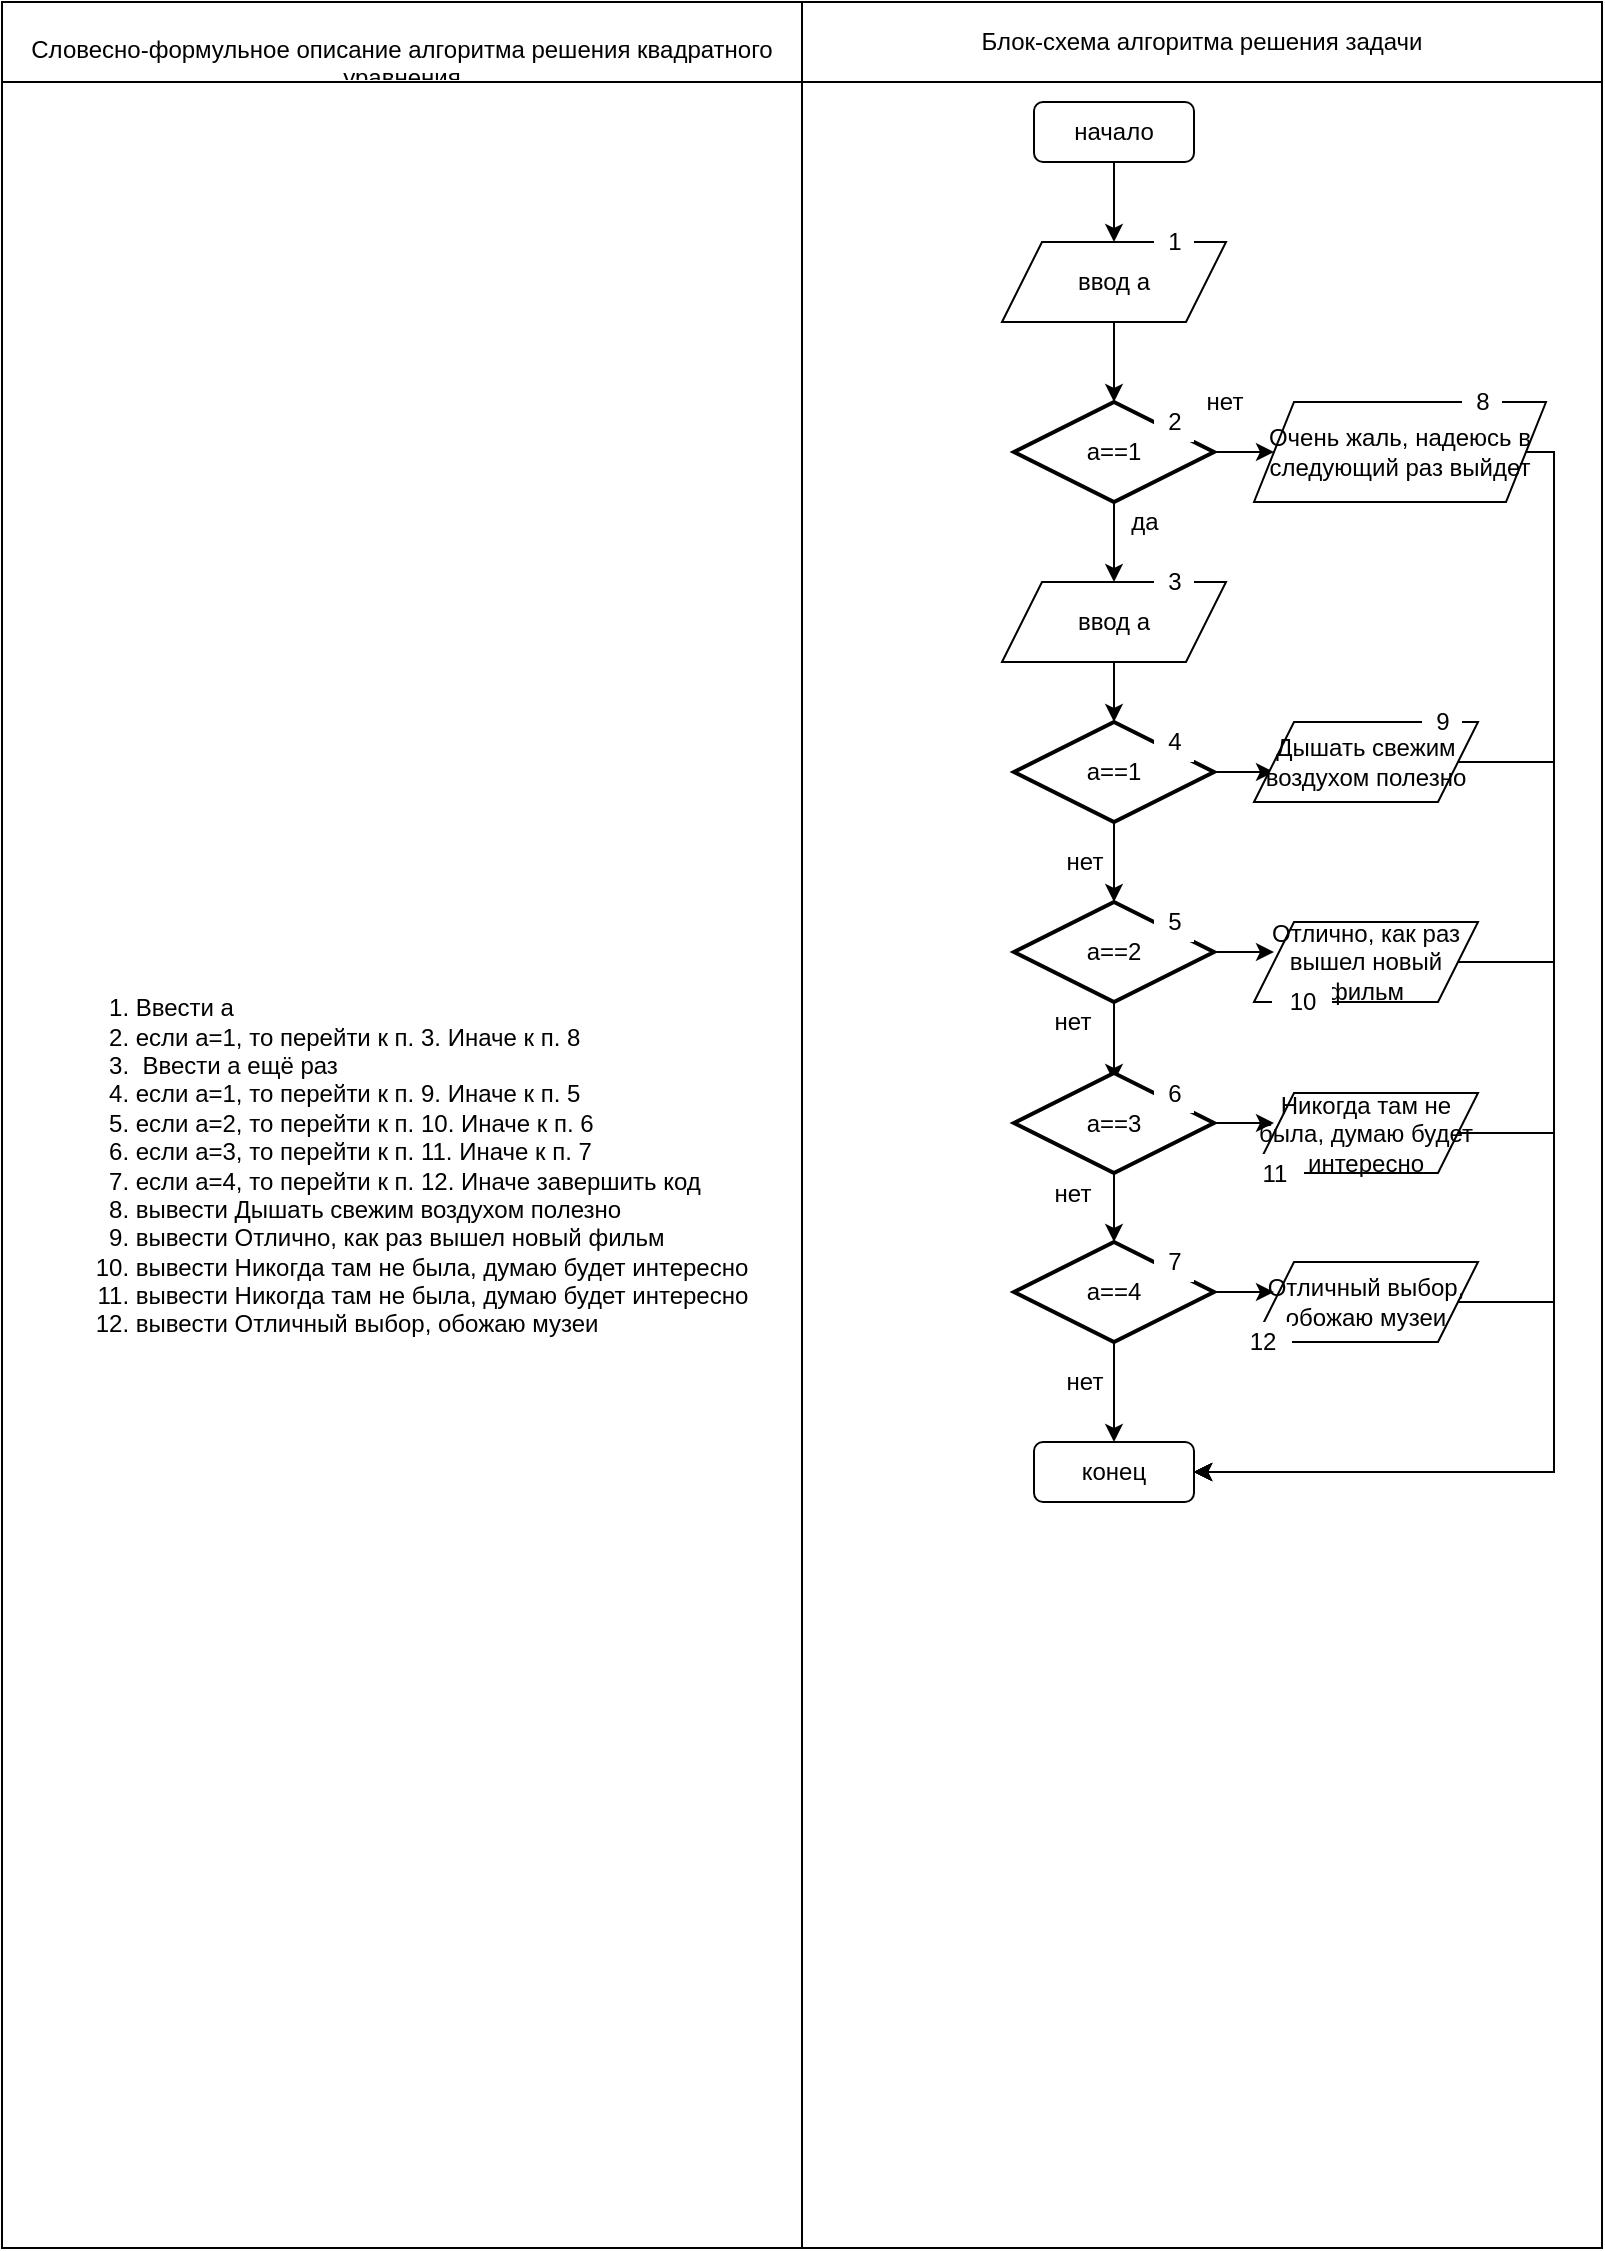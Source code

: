 <mxfile version="15.2.9" type="device"><diagram id="Tu5HJZh51Kmhr3v9_P-n" name="Page-1"><mxGraphModel dx="1038" dy="1733" grid="1" gridSize="10" guides="1" tooltips="1" connect="1" arrows="1" fold="1" page="1" pageScale="1" pageWidth="827" pageHeight="1169" math="0" shadow="0"><root><mxCell id="0"/><mxCell id="1" parent="0"/><mxCell id="y3b--09Cx1MMbPQOvGTe-45" value="" style="shape=table;startSize=0;container=1;collapsible=0;childLayout=tableLayout;" vertex="1" parent="1"><mxGeometry x="20" y="-1160" width="800" height="1123" as="geometry"/></mxCell><mxCell id="y3b--09Cx1MMbPQOvGTe-46" value="" style="shape=partialRectangle;collapsible=0;dropTarget=0;pointerEvents=0;fillColor=none;top=0;left=0;bottom=0;right=0;points=[[0,0.5],[1,0.5]];portConstraint=eastwest;" vertex="1" parent="y3b--09Cx1MMbPQOvGTe-45"><mxGeometry width="800" height="40" as="geometry"/></mxCell><mxCell id="y3b--09Cx1MMbPQOvGTe-47" value="&#xA;Словесно-формульное описание алгоритма решения квадратного уравнения&#xA;&#xA;" style="shape=partialRectangle;html=1;whiteSpace=wrap;connectable=0;overflow=hidden;fillColor=none;top=0;left=0;bottom=0;right=0;pointerEvents=1;" vertex="1" parent="y3b--09Cx1MMbPQOvGTe-46"><mxGeometry width="400" height="40" as="geometry"><mxRectangle width="400" height="40" as="alternateBounds"/></mxGeometry></mxCell><mxCell id="y3b--09Cx1MMbPQOvGTe-48" value="Блок-схема алгоритма решения задачи" style="shape=partialRectangle;html=1;whiteSpace=wrap;connectable=0;overflow=hidden;fillColor=none;top=0;left=0;bottom=0;right=0;pointerEvents=1;" vertex="1" parent="y3b--09Cx1MMbPQOvGTe-46"><mxGeometry x="400" width="400" height="40" as="geometry"><mxRectangle width="400" height="40" as="alternateBounds"/></mxGeometry></mxCell><mxCell id="y3b--09Cx1MMbPQOvGTe-49" value="" style="shape=partialRectangle;collapsible=0;dropTarget=0;pointerEvents=0;fillColor=none;top=0;left=0;bottom=0;right=0;points=[[0,0.5],[1,0.5]];portConstraint=eastwest;" vertex="1" parent="y3b--09Cx1MMbPQOvGTe-45"><mxGeometry y="40" width="800" height="1083" as="geometry"/></mxCell><mxCell id="y3b--09Cx1MMbPQOvGTe-50" value="&lt;div align=&quot;left&quot;&gt;&lt;ol&gt;&lt;li&gt;Ввести a&lt;/li&gt;&lt;li&gt;если а=1, то перейти к п. 3. Иначе к п. 8&lt;br&gt;&lt;/li&gt;&lt;li&gt;&amp;nbsp;Ввести а ещё раз&lt;/li&gt;&lt;li&gt;если а=1, то перейти к п. 9. Иначе к п. 5&lt;br&gt;&lt;/li&gt;&lt;li&gt;если а=2, то перейти к п. 10. Иначе к п. 6&lt;br&gt;&lt;/li&gt;&lt;li&gt;если а=3, то перейти к п. 11. Иначе к п. 7&lt;br&gt;&lt;/li&gt;&lt;li&gt;если а=4, то перейти к п. 12. Иначе завершить код&lt;br&gt;&lt;/li&gt;&lt;li&gt;вывести Дышать свежим воздухом полезно&lt;/li&gt;&lt;li&gt;вывести Отлично, как раз вышел новый фильм&lt;/li&gt;&lt;li&gt;вывести Никогда там не была, думаю будет интересно&lt;/li&gt;&lt;li&gt;вывести Никогда там не была, думаю будет интересно&lt;/li&gt;&lt;li&gt;вывести Отличный выбор, обожаю музеи&lt;/li&gt;&lt;/ol&gt;&lt;/div&gt;" style="shape=partialRectangle;html=1;whiteSpace=wrap;connectable=0;overflow=hidden;fillColor=none;top=0;left=0;bottom=0;right=0;pointerEvents=1;" vertex="1" parent="y3b--09Cx1MMbPQOvGTe-49"><mxGeometry width="400" height="1083" as="geometry"><mxRectangle width="400" height="1083" as="alternateBounds"/></mxGeometry></mxCell><mxCell id="y3b--09Cx1MMbPQOvGTe-51" value="" style="shape=partialRectangle;html=1;whiteSpace=wrap;connectable=0;overflow=hidden;fillColor=none;top=0;left=0;bottom=0;right=0;pointerEvents=1;" vertex="1" parent="y3b--09Cx1MMbPQOvGTe-49"><mxGeometry x="400" width="400" height="1083" as="geometry"><mxRectangle width="400" height="1083" as="alternateBounds"/></mxGeometry></mxCell><mxCell id="y3b--09Cx1MMbPQOvGTe-2" style="edgeStyle=orthogonalEdgeStyle;rounded=0;orthogonalLoop=1;jettySize=auto;html=1;exitX=0.5;exitY=1;exitDx=0;exitDy=0;" edge="1" parent="1" source="y3b--09Cx1MMbPQOvGTe-1"><mxGeometry relative="1" as="geometry"><mxPoint x="576" y="-1040" as="targetPoint"/></mxGeometry></mxCell><mxCell id="y3b--09Cx1MMbPQOvGTe-1" value="начало" style="rounded=1;whiteSpace=wrap;html=1;" vertex="1" parent="1"><mxGeometry x="536" y="-1110" width="80" height="30" as="geometry"/></mxCell><mxCell id="y3b--09Cx1MMbPQOvGTe-5" style="edgeStyle=orthogonalEdgeStyle;rounded=0;orthogonalLoop=1;jettySize=auto;html=1;exitX=0.5;exitY=1;exitDx=0;exitDy=0;" edge="1" parent="1" source="y3b--09Cx1MMbPQOvGTe-3"><mxGeometry relative="1" as="geometry"><mxPoint x="576" y="-960" as="targetPoint"/></mxGeometry></mxCell><mxCell id="y3b--09Cx1MMbPQOvGTe-3" value="ввод a" style="shape=parallelogram;perimeter=parallelogramPerimeter;whiteSpace=wrap;html=1;fixedSize=1;" vertex="1" parent="1"><mxGeometry x="520" y="-1040" width="112" height="40" as="geometry"/></mxCell><mxCell id="y3b--09Cx1MMbPQOvGTe-6" style="edgeStyle=orthogonalEdgeStyle;rounded=0;orthogonalLoop=1;jettySize=auto;html=1;exitX=0.5;exitY=1;exitDx=0;exitDy=0;exitPerimeter=0;" edge="1" parent="1" source="y3b--09Cx1MMbPQOvGTe-4"><mxGeometry relative="1" as="geometry"><mxPoint x="576" y="-870" as="targetPoint"/></mxGeometry></mxCell><mxCell id="y3b--09Cx1MMbPQOvGTe-39" style="edgeStyle=orthogonalEdgeStyle;rounded=0;orthogonalLoop=1;jettySize=auto;html=1;exitX=1;exitY=0.5;exitDx=0;exitDy=0;exitPerimeter=0;" edge="1" parent="1" source="y3b--09Cx1MMbPQOvGTe-4" target="y3b--09Cx1MMbPQOvGTe-15"><mxGeometry relative="1" as="geometry"/></mxCell><mxCell id="y3b--09Cx1MMbPQOvGTe-4" value="a==1" style="strokeWidth=2;html=1;shape=mxgraph.flowchart.decision;whiteSpace=wrap;fontFamily=Helvetica;" vertex="1" parent="1"><mxGeometry x="526" y="-960" width="100" height="50" as="geometry"/></mxCell><mxCell id="y3b--09Cx1MMbPQOvGTe-12" value="нет" style="text;html=1;align=center;verticalAlign=middle;resizable=0;points=[];autosize=1;strokeColor=none;fillColor=none;" vertex="1" parent="1"><mxGeometry x="616" y="-970" width="30" height="20" as="geometry"/></mxCell><mxCell id="y3b--09Cx1MMbPQOvGTe-13" value="да" style="text;html=1;align=center;verticalAlign=middle;resizable=0;points=[];autosize=1;strokeColor=none;fillColor=none;" vertex="1" parent="1"><mxGeometry x="576" y="-910" width="30" height="20" as="geometry"/></mxCell><mxCell id="y3b--09Cx1MMbPQOvGTe-16" style="edgeStyle=orthogonalEdgeStyle;rounded=0;orthogonalLoop=1;jettySize=auto;html=1;exitX=0.5;exitY=1;exitDx=0;exitDy=0;" edge="1" parent="1" source="y3b--09Cx1MMbPQOvGTe-14"><mxGeometry relative="1" as="geometry"><mxPoint x="576" y="-800" as="targetPoint"/></mxGeometry></mxCell><mxCell id="y3b--09Cx1MMbPQOvGTe-14" value="ввод a" style="shape=parallelogram;perimeter=parallelogramPerimeter;whiteSpace=wrap;html=1;fixedSize=1;" vertex="1" parent="1"><mxGeometry x="520" y="-870" width="112" height="40" as="geometry"/></mxCell><mxCell id="y3b--09Cx1MMbPQOvGTe-40" style="edgeStyle=orthogonalEdgeStyle;rounded=0;orthogonalLoop=1;jettySize=auto;html=1;exitX=1;exitY=0.5;exitDx=0;exitDy=0;entryX=1;entryY=0.5;entryDx=0;entryDy=0;" edge="1" parent="1" source="y3b--09Cx1MMbPQOvGTe-15" target="y3b--09Cx1MMbPQOvGTe-30"><mxGeometry relative="1" as="geometry"><Array as="points"><mxPoint x="796" y="-935"/><mxPoint x="796" y="-425"/></Array></mxGeometry></mxCell><mxCell id="y3b--09Cx1MMbPQOvGTe-15" value="Очень жаль, надеюсь в следующий раз выйдет" style="shape=parallelogram;perimeter=parallelogramPerimeter;whiteSpace=wrap;html=1;fixedSize=1;" vertex="1" parent="1"><mxGeometry x="646" y="-960" width="146" height="50" as="geometry"/></mxCell><mxCell id="y3b--09Cx1MMbPQOvGTe-18" style="edgeStyle=orthogonalEdgeStyle;rounded=0;orthogonalLoop=1;jettySize=auto;html=1;exitX=0.5;exitY=1;exitDx=0;exitDy=0;exitPerimeter=0;" edge="1" parent="1" source="y3b--09Cx1MMbPQOvGTe-17"><mxGeometry relative="1" as="geometry"><mxPoint x="576" y="-710" as="targetPoint"/></mxGeometry></mxCell><mxCell id="y3b--09Cx1MMbPQOvGTe-31" style="edgeStyle=orthogonalEdgeStyle;rounded=0;orthogonalLoop=1;jettySize=auto;html=1;exitX=1;exitY=0.5;exitDx=0;exitDy=0;exitPerimeter=0;" edge="1" parent="1" source="y3b--09Cx1MMbPQOvGTe-17"><mxGeometry relative="1" as="geometry"><mxPoint x="656" y="-775" as="targetPoint"/></mxGeometry></mxCell><mxCell id="y3b--09Cx1MMbPQOvGTe-17" value="a==1" style="strokeWidth=2;html=1;shape=mxgraph.flowchart.decision;whiteSpace=wrap;fontFamily=Helvetica;" vertex="1" parent="1"><mxGeometry x="526" y="-800" width="100" height="50" as="geometry"/></mxCell><mxCell id="y3b--09Cx1MMbPQOvGTe-20" style="edgeStyle=orthogonalEdgeStyle;rounded=0;orthogonalLoop=1;jettySize=auto;html=1;exitX=0.5;exitY=1;exitDx=0;exitDy=0;exitPerimeter=0;" edge="1" parent="1" source="y3b--09Cx1MMbPQOvGTe-19"><mxGeometry relative="1" as="geometry"><mxPoint x="576" y="-620" as="targetPoint"/></mxGeometry></mxCell><mxCell id="y3b--09Cx1MMbPQOvGTe-32" style="edgeStyle=orthogonalEdgeStyle;rounded=0;orthogonalLoop=1;jettySize=auto;html=1;exitX=1;exitY=0.5;exitDx=0;exitDy=0;exitPerimeter=0;" edge="1" parent="1" source="y3b--09Cx1MMbPQOvGTe-19"><mxGeometry relative="1" as="geometry"><mxPoint x="656" y="-685" as="targetPoint"/></mxGeometry></mxCell><mxCell id="y3b--09Cx1MMbPQOvGTe-19" value="a==2" style="strokeWidth=2;html=1;shape=mxgraph.flowchart.decision;whiteSpace=wrap;fontFamily=Helvetica;" vertex="1" parent="1"><mxGeometry x="526" y="-710" width="100" height="50" as="geometry"/></mxCell><mxCell id="y3b--09Cx1MMbPQOvGTe-23" style="edgeStyle=orthogonalEdgeStyle;rounded=0;orthogonalLoop=1;jettySize=auto;html=1;exitX=0.5;exitY=1;exitDx=0;exitDy=0;exitPerimeter=0;" edge="1" parent="1" source="y3b--09Cx1MMbPQOvGTe-21"><mxGeometry relative="1" as="geometry"><mxPoint x="576" y="-540" as="targetPoint"/></mxGeometry></mxCell><mxCell id="y3b--09Cx1MMbPQOvGTe-33" style="edgeStyle=orthogonalEdgeStyle;rounded=0;orthogonalLoop=1;jettySize=auto;html=1;exitX=1;exitY=0.5;exitDx=0;exitDy=0;exitPerimeter=0;" edge="1" parent="1" source="y3b--09Cx1MMbPQOvGTe-21"><mxGeometry relative="1" as="geometry"><mxPoint x="656" y="-599" as="targetPoint"/></mxGeometry></mxCell><mxCell id="y3b--09Cx1MMbPQOvGTe-21" value="a==3" style="strokeWidth=2;html=1;shape=mxgraph.flowchart.decision;whiteSpace=wrap;fontFamily=Helvetica;" vertex="1" parent="1"><mxGeometry x="526" y="-624.5" width="100" height="50" as="geometry"/></mxCell><mxCell id="y3b--09Cx1MMbPQOvGTe-27" style="edgeStyle=orthogonalEdgeStyle;rounded=0;orthogonalLoop=1;jettySize=auto;html=1;exitX=0.5;exitY=1;exitDx=0;exitDy=0;exitPerimeter=0;" edge="1" parent="1" source="y3b--09Cx1MMbPQOvGTe-22"><mxGeometry relative="1" as="geometry"><mxPoint x="576" y="-440" as="targetPoint"/></mxGeometry></mxCell><mxCell id="y3b--09Cx1MMbPQOvGTe-34" style="edgeStyle=orthogonalEdgeStyle;rounded=0;orthogonalLoop=1;jettySize=auto;html=1;exitX=1;exitY=0.5;exitDx=0;exitDy=0;exitPerimeter=0;" edge="1" parent="1" source="y3b--09Cx1MMbPQOvGTe-22"><mxGeometry relative="1" as="geometry"><mxPoint x="656" y="-515" as="targetPoint"/></mxGeometry></mxCell><mxCell id="y3b--09Cx1MMbPQOvGTe-22" value="a==4" style="strokeWidth=2;html=1;shape=mxgraph.flowchart.decision;whiteSpace=wrap;fontFamily=Helvetica;" vertex="1" parent="1"><mxGeometry x="526" y="-540" width="100" height="50" as="geometry"/></mxCell><mxCell id="y3b--09Cx1MMbPQOvGTe-24" value="нет" style="text;html=1;align=center;verticalAlign=middle;resizable=0;points=[];autosize=1;strokeColor=none;fillColor=none;" vertex="1" parent="1"><mxGeometry x="546" y="-740" width="30" height="20" as="geometry"/></mxCell><mxCell id="y3b--09Cx1MMbPQOvGTe-25" value="нет" style="text;html=1;align=center;verticalAlign=middle;resizable=0;points=[];autosize=1;strokeColor=none;fillColor=none;" vertex="1" parent="1"><mxGeometry x="540" y="-660" width="30" height="20" as="geometry"/></mxCell><mxCell id="y3b--09Cx1MMbPQOvGTe-26" value="нет" style="text;html=1;align=center;verticalAlign=middle;resizable=0;points=[];autosize=1;strokeColor=none;fillColor=none;" vertex="1" parent="1"><mxGeometry x="540" y="-574.5" width="30" height="20" as="geometry"/></mxCell><mxCell id="y3b--09Cx1MMbPQOvGTe-28" value="нет" style="text;html=1;align=center;verticalAlign=middle;resizable=0;points=[];autosize=1;strokeColor=none;fillColor=none;" vertex="1" parent="1"><mxGeometry x="546" y="-480" width="30" height="20" as="geometry"/></mxCell><mxCell id="y3b--09Cx1MMbPQOvGTe-30" value="конец" style="rounded=1;whiteSpace=wrap;html=1;" vertex="1" parent="1"><mxGeometry x="536" y="-440" width="80" height="30" as="geometry"/></mxCell><mxCell id="y3b--09Cx1MMbPQOvGTe-41" style="edgeStyle=orthogonalEdgeStyle;rounded=0;orthogonalLoop=1;jettySize=auto;html=1;exitX=1;exitY=0.5;exitDx=0;exitDy=0;entryX=1;entryY=0.5;entryDx=0;entryDy=0;" edge="1" parent="1" source="y3b--09Cx1MMbPQOvGTe-35" target="y3b--09Cx1MMbPQOvGTe-30"><mxGeometry relative="1" as="geometry"><Array as="points"><mxPoint x="796" y="-780"/><mxPoint x="796" y="-425"/></Array></mxGeometry></mxCell><mxCell id="y3b--09Cx1MMbPQOvGTe-35" value="Дышать свежим воздухом полезно" style="shape=parallelogram;perimeter=parallelogramPerimeter;whiteSpace=wrap;html=1;fixedSize=1;" vertex="1" parent="1"><mxGeometry x="646" y="-800" width="112" height="40" as="geometry"/></mxCell><mxCell id="y3b--09Cx1MMbPQOvGTe-42" style="edgeStyle=orthogonalEdgeStyle;rounded=0;orthogonalLoop=1;jettySize=auto;html=1;exitX=1;exitY=0.5;exitDx=0;exitDy=0;entryX=1;entryY=0.5;entryDx=0;entryDy=0;" edge="1" parent="1" source="y3b--09Cx1MMbPQOvGTe-36" target="y3b--09Cx1MMbPQOvGTe-30"><mxGeometry relative="1" as="geometry"><Array as="points"><mxPoint x="796" y="-680"/><mxPoint x="796" y="-425"/></Array></mxGeometry></mxCell><mxCell id="y3b--09Cx1MMbPQOvGTe-36" value="Отлично, как раз вышел новый фильм" style="shape=parallelogram;perimeter=parallelogramPerimeter;whiteSpace=wrap;html=1;fixedSize=1;" vertex="1" parent="1"><mxGeometry x="646" y="-700" width="112" height="40" as="geometry"/></mxCell><mxCell id="y3b--09Cx1MMbPQOvGTe-43" style="edgeStyle=orthogonalEdgeStyle;rounded=0;orthogonalLoop=1;jettySize=auto;html=1;exitX=1;exitY=0.5;exitDx=0;exitDy=0;entryX=1;entryY=0.5;entryDx=0;entryDy=0;" edge="1" parent="1" source="y3b--09Cx1MMbPQOvGTe-37" target="y3b--09Cx1MMbPQOvGTe-30"><mxGeometry relative="1" as="geometry"><Array as="points"><mxPoint x="796" y="-594"/><mxPoint x="796" y="-425"/></Array></mxGeometry></mxCell><mxCell id="y3b--09Cx1MMbPQOvGTe-37" value="Никогда там не была, думаю будет интересно" style="shape=parallelogram;perimeter=parallelogramPerimeter;whiteSpace=wrap;html=1;fixedSize=1;" vertex="1" parent="1"><mxGeometry x="646" y="-614.5" width="112" height="40" as="geometry"/></mxCell><mxCell id="y3b--09Cx1MMbPQOvGTe-44" style="edgeStyle=orthogonalEdgeStyle;rounded=0;orthogonalLoop=1;jettySize=auto;html=1;exitX=1;exitY=0.5;exitDx=0;exitDy=0;entryX=1;entryY=0.5;entryDx=0;entryDy=0;" edge="1" parent="1" source="y3b--09Cx1MMbPQOvGTe-38" target="y3b--09Cx1MMbPQOvGTe-30"><mxGeometry relative="1" as="geometry"><Array as="points"><mxPoint x="796" y="-510"/><mxPoint x="796" y="-425"/></Array></mxGeometry></mxCell><mxCell id="y3b--09Cx1MMbPQOvGTe-38" value="Отличный выбор, обожаю музеи" style="shape=parallelogram;perimeter=parallelogramPerimeter;whiteSpace=wrap;html=1;fixedSize=1;" vertex="1" parent="1"><mxGeometry x="646" y="-530" width="112" height="40" as="geometry"/></mxCell><mxCell id="y3b--09Cx1MMbPQOvGTe-52" value="1" style="text;html=1;align=center;verticalAlign=middle;resizable=0;points=[];autosize=1;strokeColor=none;fillColor=#FFFFFF;" vertex="1" parent="1"><mxGeometry x="596" y="-1050" width="20" height="20" as="geometry"/></mxCell><mxCell id="y3b--09Cx1MMbPQOvGTe-53" value="2" style="text;html=1;align=center;verticalAlign=middle;resizable=0;points=[];autosize=1;strokeColor=none;fillColor=#FFFFFF;" vertex="1" parent="1"><mxGeometry x="596" y="-960" width="20" height="20" as="geometry"/></mxCell><mxCell id="y3b--09Cx1MMbPQOvGTe-54" value="3" style="text;html=1;align=center;verticalAlign=middle;resizable=0;points=[];autosize=1;strokeColor=none;fillColor=#FFFFFF;" vertex="1" parent="1"><mxGeometry x="596" y="-880" width="20" height="20" as="geometry"/></mxCell><mxCell id="y3b--09Cx1MMbPQOvGTe-55" value="4" style="text;html=1;align=center;verticalAlign=middle;resizable=0;points=[];autosize=1;strokeColor=none;fillColor=#FFFFFF;" vertex="1" parent="1"><mxGeometry x="596" y="-800" width="20" height="20" as="geometry"/></mxCell><mxCell id="y3b--09Cx1MMbPQOvGTe-56" value="5" style="text;html=1;align=center;verticalAlign=middle;resizable=0;points=[];autosize=1;strokeColor=none;fillColor=#FFFFFF;" vertex="1" parent="1"><mxGeometry x="596" y="-710" width="20" height="20" as="geometry"/></mxCell><mxCell id="y3b--09Cx1MMbPQOvGTe-57" value="6" style="text;html=1;align=center;verticalAlign=middle;resizable=0;points=[];autosize=1;strokeColor=none;fillColor=#FFFFFF;" vertex="1" parent="1"><mxGeometry x="596" y="-624.5" width="20" height="20" as="geometry"/></mxCell><mxCell id="y3b--09Cx1MMbPQOvGTe-58" value="8" style="text;html=1;align=center;verticalAlign=middle;resizable=0;points=[];autosize=1;strokeColor=none;fillColor=#FFFFFF;" vertex="1" parent="1"><mxGeometry x="750" y="-970" width="20" height="20" as="geometry"/></mxCell><mxCell id="y3b--09Cx1MMbPQOvGTe-59" value="9" style="text;html=1;align=center;verticalAlign=middle;resizable=0;points=[];autosize=1;strokeColor=none;fillColor=#FFFFFF;" vertex="1" parent="1"><mxGeometry x="730" y="-810" width="20" height="20" as="geometry"/></mxCell><mxCell id="y3b--09Cx1MMbPQOvGTe-60" value="10" style="text;html=1;align=center;verticalAlign=middle;resizable=0;points=[];autosize=1;strokeColor=none;fillColor=#FFFFFF;" vertex="1" parent="1"><mxGeometry x="655" y="-670" width="30" height="20" as="geometry"/></mxCell><mxCell id="y3b--09Cx1MMbPQOvGTe-61" value="11" style="text;html=1;align=center;verticalAlign=middle;resizable=0;points=[];autosize=1;strokeColor=none;fillColor=#FFFFFF;" vertex="1" parent="1"><mxGeometry x="641" y="-584" width="30" height="20" as="geometry"/></mxCell><mxCell id="y3b--09Cx1MMbPQOvGTe-62" value="7" style="text;html=1;align=center;verticalAlign=middle;resizable=0;points=[];autosize=1;strokeColor=none;fillColor=#FFFFFF;" vertex="1" parent="1"><mxGeometry x="596" y="-540" width="20" height="20" as="geometry"/></mxCell><mxCell id="y3b--09Cx1MMbPQOvGTe-63" value="12" style="text;html=1;align=center;verticalAlign=middle;resizable=0;points=[];autosize=1;strokeColor=none;fillColor=#FFFFFF;" vertex="1" parent="1"><mxGeometry x="635" y="-500" width="30" height="20" as="geometry"/></mxCell></root></mxGraphModel></diagram></mxfile>
